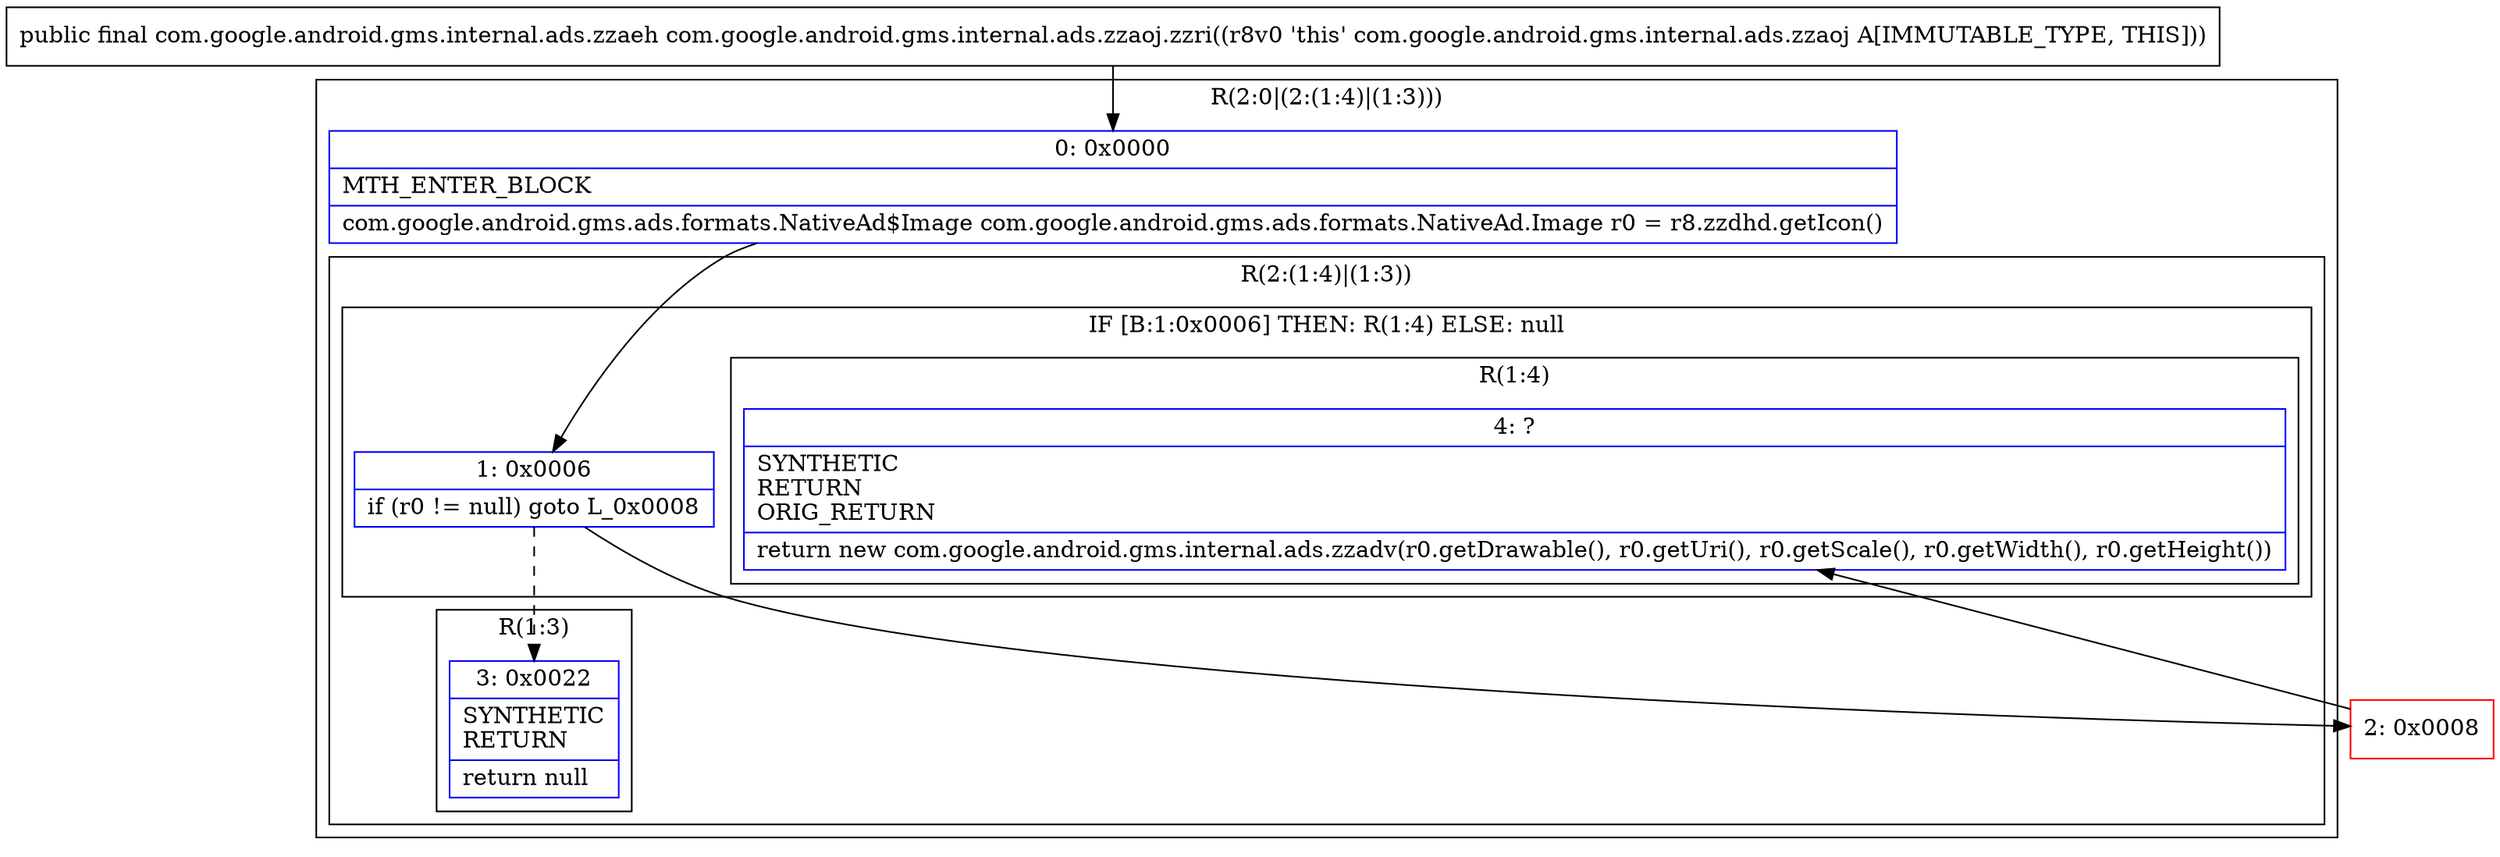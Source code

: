 digraph "CFG forcom.google.android.gms.internal.ads.zzaoj.zzri()Lcom\/google\/android\/gms\/internal\/ads\/zzaeh;" {
subgraph cluster_Region_1164800348 {
label = "R(2:0|(2:(1:4)|(1:3)))";
node [shape=record,color=blue];
Node_0 [shape=record,label="{0\:\ 0x0000|MTH_ENTER_BLOCK\l|com.google.android.gms.ads.formats.NativeAd$Image com.google.android.gms.ads.formats.NativeAd.Image r0 = r8.zzdhd.getIcon()\l}"];
subgraph cluster_Region_2045934430 {
label = "R(2:(1:4)|(1:3))";
node [shape=record,color=blue];
subgraph cluster_IfRegion_296884540 {
label = "IF [B:1:0x0006] THEN: R(1:4) ELSE: null";
node [shape=record,color=blue];
Node_1 [shape=record,label="{1\:\ 0x0006|if (r0 != null) goto L_0x0008\l}"];
subgraph cluster_Region_885609242 {
label = "R(1:4)";
node [shape=record,color=blue];
Node_4 [shape=record,label="{4\:\ ?|SYNTHETIC\lRETURN\lORIG_RETURN\l|return new com.google.android.gms.internal.ads.zzadv(r0.getDrawable(), r0.getUri(), r0.getScale(), r0.getWidth(), r0.getHeight())\l}"];
}
}
subgraph cluster_Region_1187579863 {
label = "R(1:3)";
node [shape=record,color=blue];
Node_3 [shape=record,label="{3\:\ 0x0022|SYNTHETIC\lRETURN\l|return null\l}"];
}
}
}
Node_2 [shape=record,color=red,label="{2\:\ 0x0008}"];
MethodNode[shape=record,label="{public final com.google.android.gms.internal.ads.zzaeh com.google.android.gms.internal.ads.zzaoj.zzri((r8v0 'this' com.google.android.gms.internal.ads.zzaoj A[IMMUTABLE_TYPE, THIS])) }"];
MethodNode -> Node_0;
Node_0 -> Node_1;
Node_1 -> Node_2;
Node_1 -> Node_3[style=dashed];
Node_2 -> Node_4;
}


